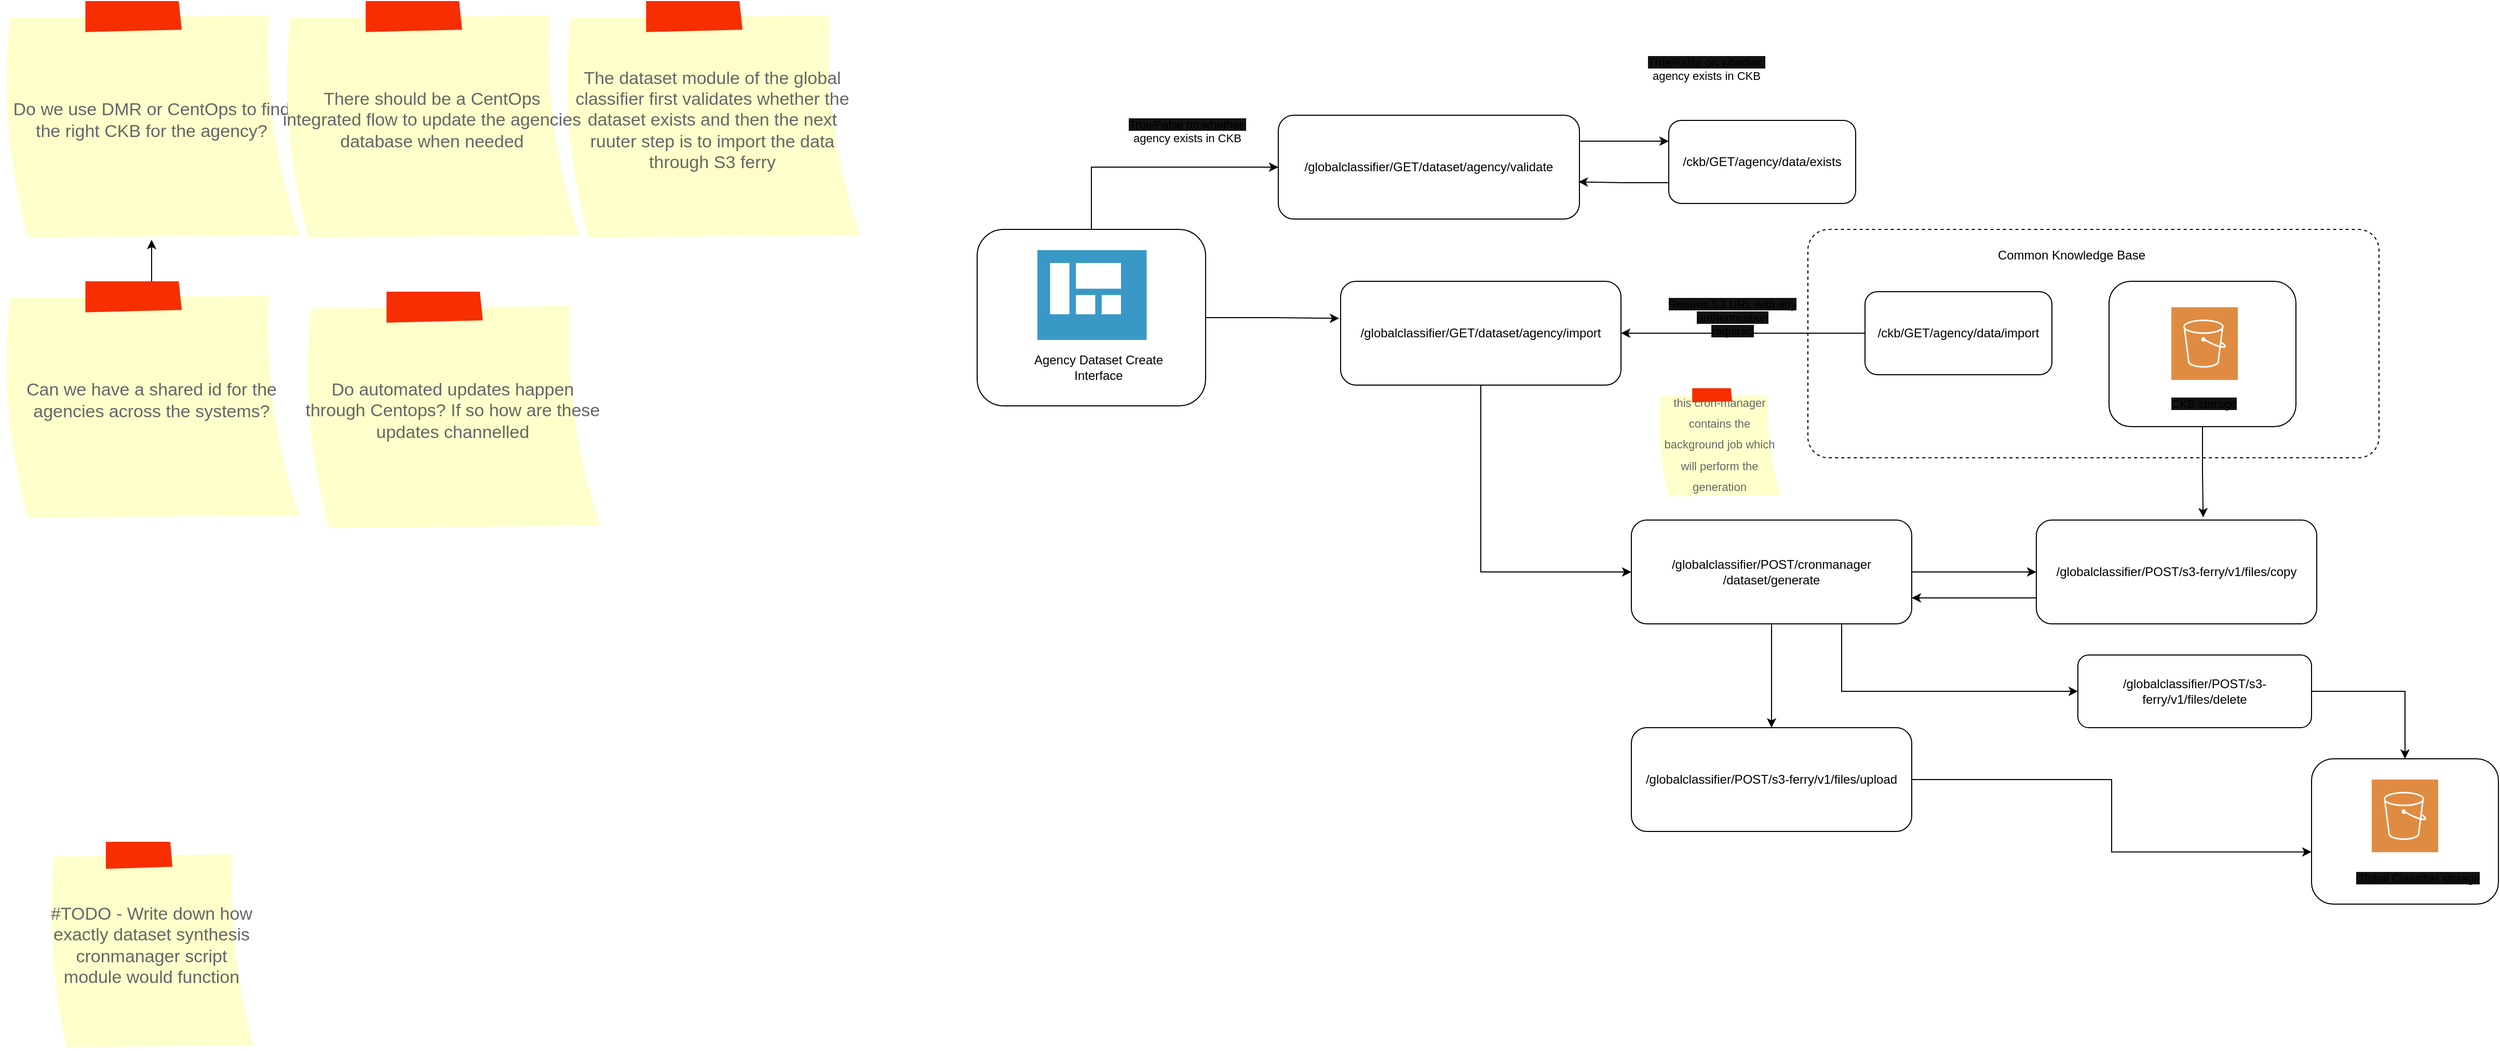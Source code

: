 <mxfile version="26.2.15" pages="2">
  <diagram name="Dataset-Create-Flow" id="0AGCFBf2FpTad1DNYMGd">
    <mxGraphModel dx="3044" dy="1322" grid="1" gridSize="10" guides="1" tooltips="1" connect="1" arrows="1" fold="1" page="1" pageScale="1" pageWidth="850" pageHeight="1100" math="0" shadow="0">
      <root>
        <mxCell id="0" />
        <mxCell id="1" parent="0" />
        <mxCell id="Wv8BJaC0_amkNu4p2bPB-7" value="" style="rounded=1;whiteSpace=wrap;html=1;arcSize=9;dashed=1;fillColor=none;" vertex="1" parent="1">
          <mxGeometry x="910" y="260" width="550" height="220" as="geometry" />
        </mxCell>
        <mxCell id="Wv8BJaC0_amkNu4p2bPB-1" value="/ckb/GET/agency/data/exists" style="rounded=1;whiteSpace=wrap;html=1;" vertex="1" parent="1">
          <mxGeometry x="776" y="155" width="180" height="80" as="geometry" />
        </mxCell>
        <mxCell id="Wv8BJaC0_amkNu4p2bPB-34" style="edgeStyle=orthogonalEdgeStyle;rounded=0;orthogonalLoop=1;jettySize=auto;html=1;exitX=1;exitY=0.25;exitDx=0;exitDy=0;entryX=0;entryY=0.25;entryDx=0;entryDy=0;" edge="1" parent="1" source="Wv8BJaC0_amkNu4p2bPB-2" target="Wv8BJaC0_amkNu4p2bPB-1">
          <mxGeometry relative="1" as="geometry" />
        </mxCell>
        <mxCell id="Wv8BJaC0_amkNu4p2bPB-2" value="/globalclassifier/GET/dataset/agency/validate" style="rounded=1;whiteSpace=wrap;html=1;" vertex="1" parent="1">
          <mxGeometry x="400" y="150" width="290" height="100" as="geometry" />
        </mxCell>
        <mxCell id="Wv8BJaC0_amkNu4p2bPB-6" style="edgeStyle=orthogonalEdgeStyle;rounded=0;orthogonalLoop=1;jettySize=auto;html=1;exitX=0.5;exitY=0;exitDx=0;exitDy=0;entryX=0;entryY=0.5;entryDx=0;entryDy=0;" edge="1" parent="1" source="Wv8BJaC0_amkNu4p2bPB-3" target="Wv8BJaC0_amkNu4p2bPB-2">
          <mxGeometry relative="1" as="geometry" />
        </mxCell>
        <mxCell id="Wv8BJaC0_amkNu4p2bPB-3" value="" style="rounded=1;whiteSpace=wrap;html=1;" vertex="1" parent="1">
          <mxGeometry x="110" y="260" width="220" height="170" as="geometry" />
        </mxCell>
        <mxCell id="Wv8BJaC0_amkNu4p2bPB-4" value="Agency Dataset Create Interface" style="text;html=1;align=center;verticalAlign=middle;whiteSpace=wrap;rounded=0;" vertex="1" parent="1">
          <mxGeometry x="157.49" y="376.5" width="139.58" height="33.5" as="geometry" />
        </mxCell>
        <mxCell id="Wv8BJaC0_amkNu4p2bPB-5" value="" style="image;sketch=0;aspect=fixed;html=1;points=[];align=center;fontSize=12;image=img/lib/mscae/Shared_Dashboard.svg;" vertex="1" parent="1">
          <mxGeometry x="167.86" y="280" width="105.49" height="86.5" as="geometry" />
        </mxCell>
        <mxCell id="Wv8BJaC0_amkNu4p2bPB-8" value="Common Knowledge Base" style="text;html=1;align=center;verticalAlign=middle;whiteSpace=wrap;rounded=0;" vertex="1" parent="1">
          <mxGeometry x="1068" y="270" width="192" height="30" as="geometry" />
        </mxCell>
        <mxCell id="Wv8BJaC0_amkNu4p2bPB-37" style="edgeStyle=orthogonalEdgeStyle;rounded=0;orthogonalLoop=1;jettySize=auto;html=1;entryX=1;entryY=0.5;entryDx=0;entryDy=0;" edge="1" parent="1" source="Wv8BJaC0_amkNu4p2bPB-14" target="Wv8BJaC0_amkNu4p2bPB-26">
          <mxGeometry relative="1" as="geometry" />
        </mxCell>
        <mxCell id="Wv8BJaC0_amkNu4p2bPB-14" value="/ckb/GET/agency/data/import" style="rounded=1;whiteSpace=wrap;html=1;" vertex="1" parent="1">
          <mxGeometry x="965" y="320" width="180" height="80" as="geometry" />
        </mxCell>
        <mxCell id="Wv8BJaC0_amkNu4p2bPB-15" value="The dataset module of the global classifier first validates whether the dataset exists and then the next ruuter step is to import the data through S3 ferry" style="strokeWidth=1;shadow=0;dashed=0;align=center;html=1;shape=mxgraph.mockup.text.stickyNote2;fontColor=#666666;mainText=;fontSize=17;whiteSpace=wrap;fillColor=#ffffcc;strokeColor=#F62E00;" vertex="1" parent="1">
          <mxGeometry x="-290" y="40" width="290" height="230" as="geometry" />
        </mxCell>
        <mxCell id="Wv8BJaC0_amkNu4p2bPB-23" value="&lt;span style=&quot;font-size: 11px; text-wrap-mode: nowrap; background-color: rgb(18, 18, 18);&quot;&gt;True/False on whether&amp;nbsp;&lt;/span&gt;&lt;div style=&quot;font-size: 11px; text-wrap-mode: nowrap;&quot;&gt;agency exists in CKB&lt;/div&gt;" style="text;html=1;align=center;verticalAlign=middle;whiteSpace=wrap;rounded=0;" vertex="1" parent="1">
          <mxGeometry x="240" y="150" width="145" height="30" as="geometry" />
        </mxCell>
        <mxCell id="Wv8BJaC0_amkNu4p2bPB-45" style="edgeStyle=orthogonalEdgeStyle;rounded=0;orthogonalLoop=1;jettySize=auto;html=1;entryX=0;entryY=0.5;entryDx=0;entryDy=0;exitX=0.5;exitY=1;exitDx=0;exitDy=0;" edge="1" parent="1" source="Wv8BJaC0_amkNu4p2bPB-26" target="Wv8BJaC0_amkNu4p2bPB-44">
          <mxGeometry relative="1" as="geometry" />
        </mxCell>
        <mxCell id="Wv8BJaC0_amkNu4p2bPB-26" value="/globalclassifier/GET/dataset/agency/import" style="rounded=1;whiteSpace=wrap;html=1;" vertex="1" parent="1">
          <mxGeometry x="460" y="310" width="270" height="100" as="geometry" />
        </mxCell>
        <mxCell id="Wv8BJaC0_amkNu4p2bPB-27" style="edgeStyle=orthogonalEdgeStyle;rounded=0;orthogonalLoop=1;jettySize=auto;html=1;entryX=-0.005;entryY=0.357;entryDx=0;entryDy=0;entryPerimeter=0;" edge="1" parent="1" source="Wv8BJaC0_amkNu4p2bPB-3" target="Wv8BJaC0_amkNu4p2bPB-26">
          <mxGeometry relative="1" as="geometry" />
        </mxCell>
        <mxCell id="Wv8BJaC0_amkNu4p2bPB-29" value="Do we use DMR or CentOps to find the right CKB for the agency?" style="strokeWidth=1;shadow=0;dashed=0;align=center;html=1;shape=mxgraph.mockup.text.stickyNote2;fontColor=#666666;mainText=;fontSize=17;whiteSpace=wrap;fillColor=#ffffcc;strokeColor=#F62E00;" vertex="1" parent="1">
          <mxGeometry x="-830" y="40" width="290" height="230" as="geometry" />
        </mxCell>
        <mxCell id="Wv8BJaC0_amkNu4p2bPB-30" value="There should be a CentOps integrated flow to update the agencies database when needed" style="strokeWidth=1;shadow=0;dashed=0;align=center;html=1;shape=mxgraph.mockup.text.stickyNote2;fontColor=#666666;mainText=;fontSize=17;whiteSpace=wrap;fillColor=#ffffcc;strokeColor=#F62E00;" vertex="1" parent="1">
          <mxGeometry x="-560" y="40" width="290" height="230" as="geometry" />
        </mxCell>
        <mxCell id="Wv8BJaC0_amkNu4p2bPB-33" value="&lt;span style=&quot;font-size: 11px; text-wrap-mode: nowrap; background-color: rgb(18, 18, 18);&quot;&gt;True/False on whether&amp;nbsp;&lt;/span&gt;&lt;div style=&quot;font-size: 11px; text-wrap-mode: nowrap;&quot;&gt;agency exists in CKB&lt;/div&gt;" style="text;html=1;align=center;verticalAlign=middle;whiteSpace=wrap;rounded=0;" vertex="1" parent="1">
          <mxGeometry x="740" y="90" width="145" height="30" as="geometry" />
        </mxCell>
        <mxCell id="Wv8BJaC0_amkNu4p2bPB-35" style="edgeStyle=orthogonalEdgeStyle;rounded=0;orthogonalLoop=1;jettySize=auto;html=1;exitX=0;exitY=0.75;exitDx=0;exitDy=0;entryX=0.997;entryY=0.642;entryDx=0;entryDy=0;entryPerimeter=0;" edge="1" parent="1" source="Wv8BJaC0_amkNu4p2bPB-1" target="Wv8BJaC0_amkNu4p2bPB-2">
          <mxGeometry relative="1" as="geometry" />
        </mxCell>
        <mxCell id="Wv8BJaC0_amkNu4p2bPB-39" value="" style="rounded=1;whiteSpace=wrap;html=1;" vertex="1" parent="1">
          <mxGeometry x="1200" y="310" width="180" height="140" as="geometry" />
        </mxCell>
        <mxCell id="Wv8BJaC0_amkNu4p2bPB-41" value="" style="sketch=0;pointerEvents=1;shadow=0;dashed=0;html=1;strokeColor=none;fillColor=#DF8C42;labelPosition=center;verticalLabelPosition=bottom;verticalAlign=top;align=center;outlineConnect=0;shape=mxgraph.veeam2.aws_s3;" vertex="1" parent="1">
          <mxGeometry x="1260" y="335" width="64" height="70" as="geometry" />
        </mxCell>
        <mxCell id="Wv8BJaC0_amkNu4p2bPB-42" value="&lt;span style=&quot;font-size: 11px; text-wrap-mode: nowrap; background-color: rgb(18, 18, 18);&quot;&gt;CKB storage&lt;/span&gt;" style="text;html=1;align=center;verticalAlign=middle;whiteSpace=wrap;rounded=0;" vertex="1" parent="1">
          <mxGeometry x="1218.5" y="413" width="145" height="30" as="geometry" />
        </mxCell>
        <mxCell id="Wv8BJaC0_amkNu4p2bPB-43" value="&lt;div style=&quot;font-size: 11px; text-wrap-mode: nowrap;&quot;&gt;&lt;span style=&quot;background-color: rgb(18, 18, 18);&quot;&gt;Returns S3 URL with any authentication&lt;/span&gt;&lt;/div&gt;&lt;div style=&quot;font-size: 11px; text-wrap-mode: nowrap;&quot;&gt;&lt;span style=&quot;background-color: rgb(18, 18, 18);&quot;&gt;required&lt;/span&gt;&lt;/div&gt;" style="text;html=1;align=center;verticalAlign=middle;whiteSpace=wrap;rounded=0;" vertex="1" parent="1">
          <mxGeometry x="765" y="330" width="145" height="30" as="geometry" />
        </mxCell>
        <mxCell id="Wv8BJaC0_amkNu4p2bPB-47" style="edgeStyle=orthogonalEdgeStyle;rounded=0;orthogonalLoop=1;jettySize=auto;html=1;" edge="1" parent="1" source="Wv8BJaC0_amkNu4p2bPB-44" target="Wv8BJaC0_amkNu4p2bPB-46">
          <mxGeometry relative="1" as="geometry" />
        </mxCell>
        <mxCell id="Wv8BJaC0_amkNu4p2bPB-54" style="edgeStyle=orthogonalEdgeStyle;rounded=0;orthogonalLoop=1;jettySize=auto;html=1;" edge="1" parent="1" source="Wv8BJaC0_amkNu4p2bPB-44">
          <mxGeometry relative="1" as="geometry">
            <mxPoint x="875" y="740" as="targetPoint" />
          </mxGeometry>
        </mxCell>
        <mxCell id="Wv8BJaC0_amkNu4p2bPB-60" style="edgeStyle=orthogonalEdgeStyle;rounded=0;orthogonalLoop=1;jettySize=auto;html=1;exitX=0.75;exitY=1;exitDx=0;exitDy=0;entryX=0;entryY=0.5;entryDx=0;entryDy=0;" edge="1" parent="1" source="Wv8BJaC0_amkNu4p2bPB-44" target="Wv8BJaC0_amkNu4p2bPB-58">
          <mxGeometry relative="1" as="geometry" />
        </mxCell>
        <mxCell id="Wv8BJaC0_amkNu4p2bPB-44" value="/globalclassifier/&lt;span style=&quot;background-color: transparent; color: light-dark(rgb(0, 0, 0), rgb(255, 255, 255));&quot;&gt;POST/cronmanager /dataset/generate&lt;/span&gt;" style="rounded=1;whiteSpace=wrap;html=1;container=1;" vertex="1" parent="1">
          <mxGeometry x="740" y="540" width="270" height="100" as="geometry" />
        </mxCell>
        <mxCell id="Wv8BJaC0_amkNu4p2bPB-50" style="edgeStyle=orthogonalEdgeStyle;rounded=0;orthogonalLoop=1;jettySize=auto;html=1;exitX=0;exitY=0.75;exitDx=0;exitDy=0;entryX=1;entryY=0.75;entryDx=0;entryDy=0;" edge="1" parent="1" source="Wv8BJaC0_amkNu4p2bPB-46" target="Wv8BJaC0_amkNu4p2bPB-44">
          <mxGeometry relative="1" as="geometry" />
        </mxCell>
        <mxCell id="Wv8BJaC0_amkNu4p2bPB-46" value="/globalclassifier/POST/s3-ferry/v1/files/copy" style="rounded=1;whiteSpace=wrap;html=1;" vertex="1" parent="1">
          <mxGeometry x="1130" y="540" width="270" height="100" as="geometry" />
        </mxCell>
        <mxCell id="Wv8BJaC0_amkNu4p2bPB-48" style="edgeStyle=orthogonalEdgeStyle;rounded=0;orthogonalLoop=1;jettySize=auto;html=1;entryX=0.595;entryY=-0.026;entryDx=0;entryDy=0;entryPerimeter=0;" edge="1" parent="1" source="Wv8BJaC0_amkNu4p2bPB-39" target="Wv8BJaC0_amkNu4p2bPB-46">
          <mxGeometry relative="1" as="geometry" />
        </mxCell>
        <mxCell id="Wv8BJaC0_amkNu4p2bPB-49" value="&lt;font style=&quot;font-size: 11px;&quot;&gt;this cron-manager contains the background job which will perform the generation&lt;/font&gt;" style="strokeWidth=1;shadow=0;dashed=0;align=center;html=1;shape=mxgraph.mockup.text.stickyNote2;fontColor=#666666;mainText=;fontSize=17;whiteSpace=wrap;fillColor=#ffffcc;strokeColor=#F62E00;" vertex="1" parent="1">
          <mxGeometry x="765" y="413" width="120" height="105" as="geometry" />
        </mxCell>
        <mxCell id="Wv8BJaC0_amkNu4p2bPB-51" value="" style="rounded=1;whiteSpace=wrap;html=1;" vertex="1" parent="1">
          <mxGeometry x="1395" y="770" width="180" height="140" as="geometry" />
        </mxCell>
        <mxCell id="Wv8BJaC0_amkNu4p2bPB-52" value="" style="sketch=0;pointerEvents=1;shadow=0;dashed=0;html=1;strokeColor=none;fillColor=#DF8C42;labelPosition=center;verticalLabelPosition=bottom;verticalAlign=top;align=center;outlineConnect=0;shape=mxgraph.veeam2.aws_s3;" vertex="1" parent="1">
          <mxGeometry x="1453" y="790" width="64" height="70" as="geometry" />
        </mxCell>
        <mxCell id="Wv8BJaC0_amkNu4p2bPB-53" value="&lt;span style=&quot;font-size: 11px; text-wrap-mode: nowrap; background-color: rgb(18, 18, 18);&quot;&gt;Global Classifier storage&lt;/span&gt;" style="text;html=1;align=center;verticalAlign=middle;whiteSpace=wrap;rounded=0;" vertex="1" parent="1">
          <mxGeometry x="1425" y="870" width="145" height="30" as="geometry" />
        </mxCell>
        <mxCell id="Wv8BJaC0_amkNu4p2bPB-55" value="/globalclassifier/POST/s3-ferry/v1/files/upload" style="rounded=1;whiteSpace=wrap;html=1;" vertex="1" parent="1">
          <mxGeometry x="740" y="740" width="270" height="100" as="geometry" />
        </mxCell>
        <mxCell id="Wv8BJaC0_amkNu4p2bPB-56" style="edgeStyle=orthogonalEdgeStyle;rounded=0;orthogonalLoop=1;jettySize=auto;html=1;entryX=0;entryY=0.641;entryDx=0;entryDy=0;entryPerimeter=0;" edge="1" parent="1" source="Wv8BJaC0_amkNu4p2bPB-55" target="Wv8BJaC0_amkNu4p2bPB-51">
          <mxGeometry relative="1" as="geometry" />
        </mxCell>
        <mxCell id="Wv8BJaC0_amkNu4p2bPB-59" style="edgeStyle=orthogonalEdgeStyle;rounded=0;orthogonalLoop=1;jettySize=auto;html=1;entryX=0.5;entryY=0;entryDx=0;entryDy=0;exitX=1;exitY=0.5;exitDx=0;exitDy=0;" edge="1" parent="1" source="Wv8BJaC0_amkNu4p2bPB-58" target="Wv8BJaC0_amkNu4p2bPB-51">
          <mxGeometry relative="1" as="geometry" />
        </mxCell>
        <mxCell id="Wv8BJaC0_amkNu4p2bPB-58" value="/globalclassifier/POST/s3-ferry/v1/files/delete" style="rounded=1;whiteSpace=wrap;html=1;" vertex="1" parent="1">
          <mxGeometry x="1170" y="670" width="225" height="70" as="geometry" />
        </mxCell>
        <mxCell id="zTJrPzByBt3Q4-PnUtxb-2" value="" style="edgeStyle=orthogonalEdgeStyle;rounded=0;orthogonalLoop=1;jettySize=auto;html=1;" edge="1" parent="1" source="zTJrPzByBt3Q4-PnUtxb-1" target="Wv8BJaC0_amkNu4p2bPB-29">
          <mxGeometry relative="1" as="geometry" />
        </mxCell>
        <mxCell id="zTJrPzByBt3Q4-PnUtxb-1" value="Can we have a shared id for the agencies across the systems?" style="strokeWidth=1;shadow=0;dashed=0;align=center;html=1;shape=mxgraph.mockup.text.stickyNote2;fontColor=#666666;mainText=;fontSize=17;whiteSpace=wrap;fillColor=#ffffcc;strokeColor=#F62E00;" vertex="1" parent="1">
          <mxGeometry x="-830" y="310" width="290" height="230" as="geometry" />
        </mxCell>
        <mxCell id="FBT20BPCjZHnj6Hykh-9-1" value="Do automated updates happen&lt;div&gt;through Centops? If so how are these updates channelled&lt;/div&gt;" style="strokeWidth=1;shadow=0;dashed=0;align=center;html=1;shape=mxgraph.mockup.text.stickyNote2;fontColor=#666666;mainText=;fontSize=17;whiteSpace=wrap;fillColor=#ffffcc;strokeColor=#F62E00;" vertex="1" parent="1">
          <mxGeometry x="-540" y="320" width="290" height="230" as="geometry" />
        </mxCell>
        <mxCell id="PeHopRkKNmtPavVpXnsE-1" value="#TODO - Write down how exactly dataset synthesis cronmanager script module would function" style="strokeWidth=1;shadow=0;dashed=0;align=center;html=1;shape=mxgraph.mockup.text.stickyNote2;fontColor=#666666;mainText=;fontSize=17;whiteSpace=wrap;fillColor=#ffffcc;strokeColor=#F62E00;" vertex="1" parent="1">
          <mxGeometry x="-785" y="850" width="200" height="200" as="geometry" />
        </mxCell>
      </root>
    </mxGraphModel>
  </diagram>
  <diagram id="r8dmVqE8FRE_XwoR2vSm" name="Page-2">
    <mxGraphModel dx="1019" dy="614" grid="1" gridSize="10" guides="1" tooltips="1" connect="1" arrows="1" fold="1" page="1" pageScale="1" pageWidth="850" pageHeight="1100" math="0" shadow="0">
      <root>
        <mxCell id="0" />
        <mxCell id="1" parent="0" />
        <mxCell id="GP4zk2-jKHGqQ5LMNtwu-1" value="" style="rounded=1;whiteSpace=wrap;html=1;" vertex="1" parent="1">
          <mxGeometry x="90" y="290" width="220" height="170" as="geometry" />
        </mxCell>
        <mxCell id="GP4zk2-jKHGqQ5LMNtwu-2" value="Agency Dataset Create Interface" style="text;html=1;align=center;verticalAlign=middle;whiteSpace=wrap;rounded=0;" vertex="1" parent="1">
          <mxGeometry x="137.49" y="406.5" width="139.58" height="33.5" as="geometry" />
        </mxCell>
        <mxCell id="GP4zk2-jKHGqQ5LMNtwu-3" value="" style="image;sketch=0;aspect=fixed;html=1;points=[];align=center;fontSize=12;image=img/lib/mscae/Shared_Dashboard.svg;" vertex="1" parent="1">
          <mxGeometry x="147.86" y="310" width="105.49" height="86.5" as="geometry" />
        </mxCell>
        <mxCell id="GP4zk2-jKHGqQ5LMNtwu-4" value="AgencyDatasetMetadata" style="swimlane;fontStyle=0;childLayout=stackLayout;horizontal=1;startSize=30;horizontalStack=0;resizeParent=1;resizeParentMax=0;resizeLast=0;collapsible=1;marginBottom=0;whiteSpace=wrap;html=1;" vertex="1" parent="1">
          <mxGeometry x="540" y="230" width="230" height="680" as="geometry" />
        </mxCell>
        <mxCell id="GP4zk2-jKHGqQ5LMNtwu-5" value="agency_id: 123" style="text;strokeColor=none;fillColor=none;align=left;verticalAlign=middle;spacingLeft=4;spacingRight=4;overflow=hidden;points=[[0,0.5],[1,0.5]];portConstraint=eastwest;rotatable=0;whiteSpace=wrap;html=1;" vertex="1" parent="GP4zk2-jKHGqQ5LMNtwu-4">
          <mxGeometry y="30" width="230" height="30" as="geometry" />
        </mxCell>
        <mxCell id="GP4zk2-jKHGqQ5LMNtwu-6" value="dataset_key: String (123_&amp;lt;&amp;lt;epochtimestamp&amp;gt;&amp;gt;)" style="text;strokeColor=none;fillColor=none;align=left;verticalAlign=middle;spacingLeft=4;spacingRight=4;overflow=hidden;points=[[0,0.5],[1,0.5]];portConstraint=eastwest;rotatable=0;whiteSpace=wrap;html=1;" vertex="1" parent="GP4zk2-jKHGqQ5LMNtwu-4">
          <mxGeometry y="60" width="230" height="30" as="geometry" />
        </mxCell>
        <mxCell id="GP4zk2-jKHGqQ5LMNtwu-7" value="dataset_name: String" style="text;strokeColor=none;fillColor=none;align=left;verticalAlign=middle;spacingLeft=4;spacingRight=4;overflow=hidden;points=[[0,0.5],[1,0.5]];portConstraint=eastwest;rotatable=0;whiteSpace=wrap;html=1;" vertex="1" parent="GP4zk2-jKHGqQ5LMNtwu-4">
          <mxGeometry y="90" width="230" height="30" as="geometry" />
        </mxCell>
        <mxCell id="GP4zk2-jKHGqQ5LMNtwu-11" value="latest: Bool (true || false)" style="text;strokeColor=none;fillColor=none;align=left;verticalAlign=middle;spacingLeft=4;spacingRight=4;overflow=hidden;points=[[0,0.5],[1,0.5]];portConstraint=eastwest;rotatable=0;whiteSpace=wrap;html=1;" vertex="1" parent="GP4zk2-jKHGqQ5LMNtwu-4">
          <mxGeometry y="120" width="230" height="30" as="geometry" />
        </mxCell>
        <mxCell id="GP4zk2-jKHGqQ5LMNtwu-12" value="is_enabled: Bool (true || false)" style="text;strokeColor=none;fillColor=none;align=left;verticalAlign=middle;spacingLeft=4;spacingRight=4;overflow=hidden;points=[[0,0.5],[1,0.5]];portConstraint=eastwest;rotatable=0;whiteSpace=wrap;html=1;" vertex="1" parent="GP4zk2-jKHGqQ5LMNtwu-4">
          <mxGeometry y="150" width="230" height="30" as="geometry" />
        </mxCell>
        <mxCell id="YPkM6-w0RKxHOvNm4QJT-1" value="is_production: Bool (true || false)" style="text;strokeColor=none;fillColor=none;align=left;verticalAlign=middle;spacingLeft=4;spacingRight=4;overflow=hidden;points=[[0,0.5],[1,0.5]];portConstraint=eastwest;rotatable=0;whiteSpace=wrap;html=1;" vertex="1" parent="GP4zk2-jKHGqQ5LMNtwu-4">
          <mxGeometry y="180" width="230" height="30" as="geometry" />
        </mxCell>
        <mxCell id="GP4zk2-jKHGqQ5LMNtwu-13" value="enable_allowed: Bool (true || false)" style="text;strokeColor=none;fillColor=none;align=left;verticalAlign=middle;spacingLeft=4;spacingRight=4;overflow=hidden;points=[[0,0.5],[1,0.5]];portConstraint=eastwest;rotatable=0;whiteSpace=wrap;html=1;" vertex="1" parent="GP4zk2-jKHGqQ5LMNtwu-4">
          <mxGeometry y="210" width="230" height="30" as="geometry" />
        </mxCell>
        <mxCell id="GP4zk2-jKHGqQ5LMNtwu-14" value="last_model_trained: String" style="text;strokeColor=none;fillColor=none;align=left;verticalAlign=middle;spacingLeft=4;spacingRight=4;overflow=hidden;points=[[0,0.5],[1,0.5]];portConstraint=eastwest;rotatable=0;whiteSpace=wrap;html=1;" vertex="1" parent="GP4zk2-jKHGqQ5LMNtwu-4">
          <mxGeometry y="240" width="230" height="30" as="geometry" />
        </mxCell>
        <mxCell id="GP4zk2-jKHGqQ5LMNtwu-15" value="created_timestamp: Int" style="text;strokeColor=none;fillColor=none;align=left;verticalAlign=middle;spacingLeft=4;spacingRight=4;overflow=hidden;points=[[0,0.5],[1,0.5]];portConstraint=eastwest;rotatable=0;whiteSpace=wrap;html=1;" vertex="1" parent="GP4zk2-jKHGqQ5LMNtwu-4">
          <mxGeometry y="270" width="230" height="30" as="geometry" />
        </mxCell>
        <mxCell id="GP4zk2-jKHGqQ5LMNtwu-16" value="last_updated_timestamp: Int" style="text;strokeColor=none;fillColor=none;align=left;verticalAlign=middle;spacingLeft=4;spacingRight=4;overflow=hidden;points=[[0,0.5],[1,0.5]];portConstraint=eastwest;rotatable=0;whiteSpace=wrap;html=1;" vertex="1" parent="GP4zk2-jKHGqQ5LMNtwu-4">
          <mxGeometry y="300" width="230" height="30" as="geometry" />
        </mxCell>
        <mxCell id="GP4zk2-jKHGqQ5LMNtwu-17" value="num_pages: Int" style="text;strokeColor=none;fillColor=none;align=left;verticalAlign=middle;spacingLeft=4;spacingRight=4;overflow=hidden;points=[[0,0.5],[1,0.5]];portConstraint=eastwest;rotatable=0;whiteSpace=wrap;html=1;" vertex="1" parent="GP4zk2-jKHGqQ5LMNtwu-4">
          <mxGeometry y="330" width="230" height="30" as="geometry" />
        </mxCell>
        <mxCell id="GP4zk2-jKHGqQ5LMNtwu-18" value="last_trained_timestamp: Int" style="text;strokeColor=none;fillColor=none;align=left;verticalAlign=middle;spacingLeft=4;spacingRight=4;overflow=hidden;points=[[0,0.5],[1,0.5]];portConstraint=eastwest;rotatable=0;whiteSpace=wrap;html=1;" vertex="1" parent="GP4zk2-jKHGqQ5LMNtwu-4">
          <mxGeometry y="360" width="230" height="30" as="geometry" />
        </mxCell>
        <mxCell id="GP4zk2-jKHGqQ5LMNtwu-19" value="validation_status: success || fail || in-progress || unvalidated" style="text;strokeColor=none;fillColor=none;align=left;verticalAlign=middle;spacingLeft=4;spacingRight=4;overflow=hidden;points=[[0,0.5],[1,0.5]];portConstraint=eastwest;rotatable=0;whiteSpace=wrap;html=1;" vertex="1" parent="GP4zk2-jKHGqQ5LMNtwu-4">
          <mxGeometry y="390" width="230" height="40" as="geometry" />
        </mxCell>
        <mxCell id="GP4zk2-jKHGqQ5LMNtwu-20" value="validation_errors: Object (JSON)" style="text;strokeColor=none;fillColor=none;align=left;verticalAlign=middle;spacingLeft=4;spacingRight=4;overflow=hidden;points=[[0,0.5],[1,0.5]];portConstraint=eastwest;rotatable=0;whiteSpace=wrap;html=1;" vertex="1" parent="GP4zk2-jKHGqQ5LMNtwu-4">
          <mxGeometry y="430" width="230" height="40" as="geometry" />
        </mxCell>
        <mxCell id="GP4zk2-jKHGqQ5LMNtwu-21" value="processed_data_available: Bool (True || False)" style="text;strokeColor=none;fillColor=none;align=left;verticalAlign=middle;spacingLeft=4;spacingRight=4;overflow=hidden;points=[[0,0.5],[1,0.5]];portConstraint=eastwest;rotatable=0;whiteSpace=wrap;html=1;" vertex="1" parent="GP4zk2-jKHGqQ5LMNtwu-4">
          <mxGeometry y="470" width="230" height="30" as="geometry" />
        </mxCell>
        <mxCell id="GP4zk2-jKHGqQ5LMNtwu-22" value="raw_data_available: Bool (True || False)" style="text;strokeColor=none;fillColor=none;align=left;verticalAlign=middle;spacingLeft=4;spacingRight=4;overflow=hidden;points=[[0,0.5],[1,0.5]];portConstraint=eastwest;rotatable=0;whiteSpace=wrap;html=1;" vertex="1" parent="GP4zk2-jKHGqQ5LMNtwu-4">
          <mxGeometry y="500" width="230" height="30" as="geometry" />
        </mxCell>
        <mxCell id="GP4zk2-jKHGqQ5LMNtwu-23" value="num_samples&lt;span style=&quot;background-color: initial;&quot;&gt;: Int&lt;/span&gt;" style="text;strokeColor=none;fillColor=none;align=left;verticalAlign=middle;spacingLeft=4;spacingRight=4;overflow=hidden;points=[[0,0.5],[1,0.5]];portConstraint=eastwest;rotatable=0;whiteSpace=wrap;html=1;" vertex="1" parent="GP4zk2-jKHGqQ5LMNtwu-4">
          <mxGeometry y="530" width="230" height="30" as="geometry" />
        </mxCell>
        <mxCell id="GP4zk2-jKHGqQ5LMNtwu-24" value="raw_data_location: String (S3 Bucket URL)" style="text;strokeColor=none;fillColor=none;align=left;verticalAlign=middle;spacingLeft=4;spacingRight=4;overflow=hidden;points=[[0,0.5],[1,0.5]];portConstraint=eastwest;rotatable=0;whiteSpace=wrap;html=1;" vertex="1" parent="GP4zk2-jKHGqQ5LMNtwu-4">
          <mxGeometry y="560" width="230" height="30" as="geometry" />
        </mxCell>
        <mxCell id="GP4zk2-jKHGqQ5LMNtwu-25" value="preprocess_data_location: String (S3 Bucket URL)" style="text;strokeColor=none;fillColor=none;align=left;verticalAlign=middle;spacingLeft=4;spacingRight=4;overflow=hidden;points=[[0,0.5],[1,0.5]];portConstraint=eastwest;rotatable=0;whiteSpace=wrap;html=1;" vertex="1" parent="GP4zk2-jKHGqQ5LMNtwu-4">
          <mxGeometry y="590" width="230" height="30" as="geometry" />
        </mxCell>
        <mxCell id="GP4zk2-jKHGqQ5LMNtwu-27" value="labels: Object (JSON)" style="text;strokeColor=none;fillColor=none;align=left;verticalAlign=middle;spacingLeft=4;spacingRight=4;overflow=hidden;points=[[0,0.5],[1,0.5]];portConstraint=eastwest;rotatable=0;whiteSpace=wrap;html=1;" vertex="1" parent="GP4zk2-jKHGqQ5LMNtwu-4">
          <mxGeometry y="620" width="230" height="30" as="geometry" />
        </mxCell>
        <mxCell id="GP4zk2-jKHGqQ5LMNtwu-28" value="connected_models: Object (JSON List)" style="text;strokeColor=none;fillColor=none;align=left;verticalAlign=middle;spacingLeft=4;spacingRight=4;overflow=hidden;points=[[0,0.5],[1,0.5]];portConstraint=eastwest;rotatable=0;whiteSpace=wrap;html=1;" vertex="1" parent="GP4zk2-jKHGqQ5LMNtwu-4">
          <mxGeometry y="650" width="230" height="30" as="geometry" />
        </mxCell>
        <mxCell id="YPkM6-w0RKxHOvNm4QJT-2" value="#TODO - Work on creating the datamapper and other endpoints for adding an agency and removing an agency&lt;div&gt;#TODO - Removing an agency should be reflected in the UI too&lt;/div&gt;" style="strokeWidth=1;shadow=0;dashed=0;align=center;html=1;shape=mxgraph.mockup.text.stickyNote2;fontColor=#666666;mainText=;fontSize=17;whiteSpace=wrap;fillColor=#ffffcc;strokeColor=#F62E00;" vertex="1" parent="1">
          <mxGeometry x="230" y="490" width="200" height="200" as="geometry" />
        </mxCell>
      </root>
    </mxGraphModel>
  </diagram>
</mxfile>
